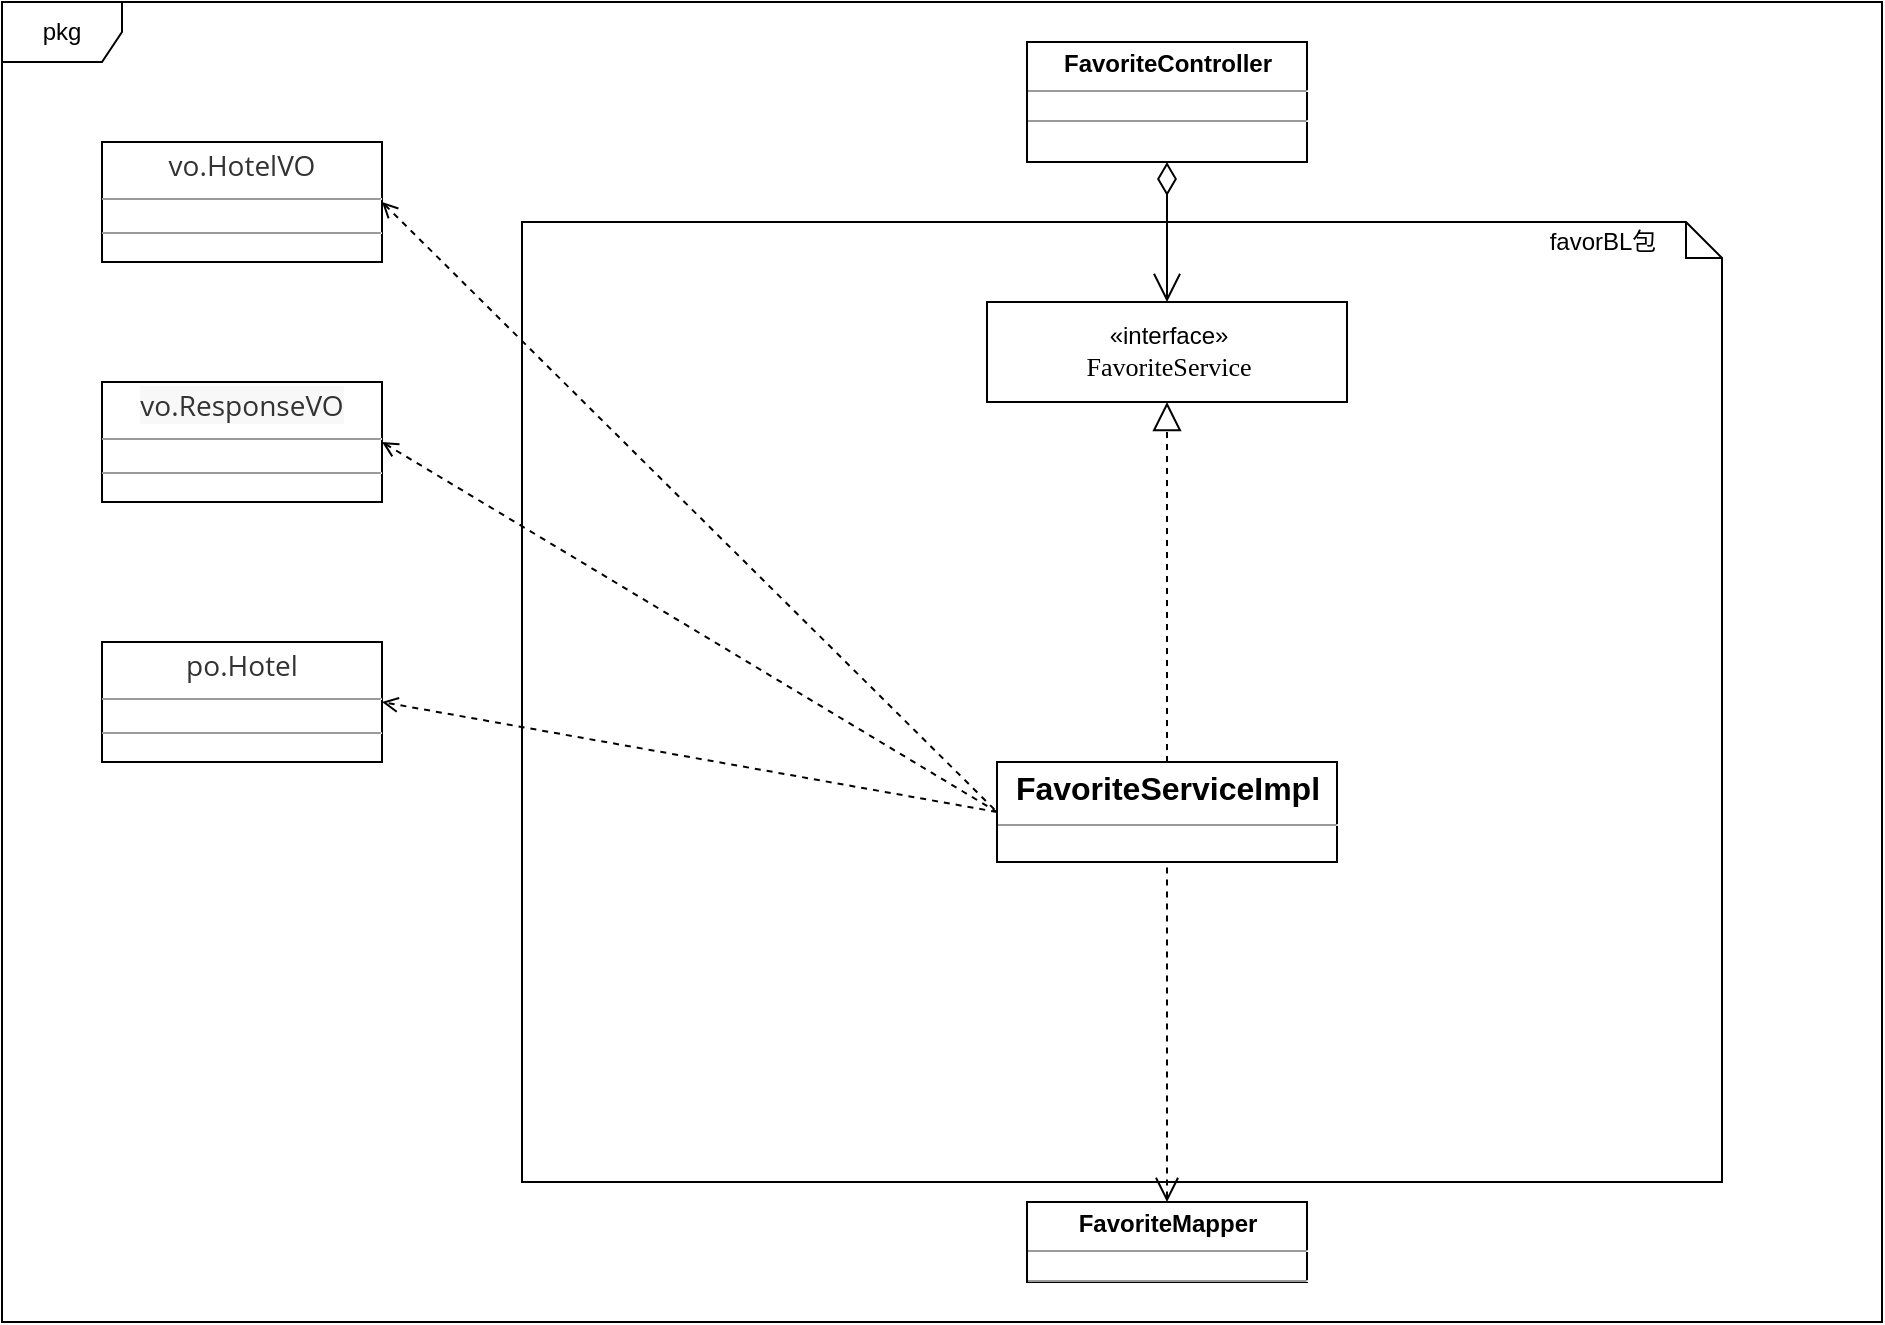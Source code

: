 <mxfile version="13.1.3" type="device"><diagram id="IK6v0A8cggUjsMmJ_jeH" name="第 1 页"><mxGraphModel dx="1298" dy="762" grid="1" gridSize="10" guides="1" tooltips="1" connect="1" arrows="1" fold="1" page="1" pageScale="1" pageWidth="1169" pageHeight="1654" math="0" shadow="0"><root><mxCell id="0"/><mxCell id="1" parent="0"/><mxCell id="ep7EXKzI7BXmX7guFsFO-80" value="pkg" style="shape=umlFrame;whiteSpace=wrap;html=1;" vertex="1" parent="1"><mxGeometry x="430" y="120" width="940" height="660" as="geometry"/></mxCell><mxCell id="ep7EXKzI7BXmX7guFsFO-81" value="" style="shape=note;whiteSpace=wrap;html=1;size=18;verticalAlign=top;align=left;spacingTop=-6;fontColor=none;" vertex="1" parent="1"><mxGeometry x="690" y="230" width="600" height="480" as="geometry"/></mxCell><mxCell id="ep7EXKzI7BXmX7guFsFO-82" value="&lt;p style=&quot;margin: 0px ; margin-top: 4px ; text-align: center&quot;&gt;&lt;b&gt;FavoriteController&lt;/b&gt;&lt;/p&gt;&lt;hr size=&quot;1&quot;&gt;&lt;div style=&quot;height: 2px&quot;&gt;&lt;/div&gt;&lt;hr size=&quot;1&quot;&gt;&lt;div style=&quot;height: 2px&quot;&gt;&lt;/div&gt;" style="verticalAlign=top;align=left;overflow=fill;fontSize=12;fontFamily=Helvetica;html=1;" vertex="1" parent="1"><mxGeometry x="942.5" y="140" width="140" height="60" as="geometry"/></mxCell><mxCell id="ep7EXKzI7BXmX7guFsFO-89" value="«interface»&lt;br&gt;&lt;font face=&quot;consolas&quot;&gt;&lt;span style=&quot;font-size: 13.067px ; background-color: rgb(255 , 255 , 255)&quot;&gt;FavoriteService&lt;/span&gt;&lt;/font&gt;" style="html=1;fontColor=none;" vertex="1" parent="1"><mxGeometry x="922.5" y="270" width="180" height="50" as="geometry"/></mxCell><mxCell id="ep7EXKzI7BXmX7guFsFO-90" value="&lt;p style=&quot;margin: 4px 0px 0px ; text-align: center ; font-size: 14px&quot;&gt;&lt;font style=&quot;font-size: 14px&quot;&gt;&lt;span style=&quot;color: rgb(51 , 51 , 51) ; font-family: &amp;#34;open sans&amp;#34; , &amp;#34;clear sans&amp;#34; , &amp;#34;helvetica neue&amp;#34; , &amp;#34;helvetica&amp;#34; , &amp;#34;arial&amp;#34; , sans-serif ; text-align: left ; white-space: pre-wrap ; background-color: rgb(248 , 248 , 248)&quot;&gt;vo.ResponseVO&lt;/span&gt;&lt;br&gt;&lt;/font&gt;&lt;/p&gt;&lt;hr size=&quot;1&quot; style=&quot;font-size: 14px&quot;&gt;&lt;div style=&quot;height: 2px ; font-size: 14px&quot;&gt;&lt;/div&gt;&lt;hr size=&quot;1&quot; style=&quot;font-size: 14px&quot;&gt;&lt;div style=&quot;height: 2px ; font-size: 14px&quot;&gt;&lt;/div&gt;" style="verticalAlign=top;align=left;overflow=fill;fontSize=12;fontFamily=Helvetica;html=1;" vertex="1" parent="1"><mxGeometry x="480" y="310" width="140" height="60" as="geometry"/></mxCell><mxCell id="ep7EXKzI7BXmX7guFsFO-92" value="&lt;p style=&quot;margin: 4px 0px 0px ; text-align: center ; font-size: 14px&quot;&gt;&lt;font style=&quot;font-size: 14px&quot;&gt;&lt;span style=&quot;color: rgb(51 , 51 , 51) ; font-family: &amp;#34;open sans&amp;#34; , &amp;#34;clear sans&amp;#34; , &amp;#34;helvetica neue&amp;#34; , &amp;#34;helvetica&amp;#34; , &amp;#34;arial&amp;#34; , sans-serif ; text-align: left ; white-space: pre-wrap ; background-color: rgb(255 , 255 , 255)&quot;&gt;vo.HotelVO&lt;/span&gt;&lt;br&gt;&lt;/font&gt;&lt;/p&gt;&lt;hr size=&quot;1&quot; style=&quot;font-size: 14px&quot;&gt;&lt;div style=&quot;height: 2px ; font-size: 14px&quot;&gt;&lt;/div&gt;&lt;hr size=&quot;1&quot; style=&quot;font-size: 14px&quot;&gt;&lt;div style=&quot;height: 2px ; font-size: 14px&quot;&gt;&lt;/div&gt;" style="verticalAlign=top;align=left;overflow=fill;fontSize=12;fontFamily=Helvetica;html=1;" vertex="1" parent="1"><mxGeometry x="480" y="190" width="140" height="60" as="geometry"/></mxCell><mxCell id="ep7EXKzI7BXmX7guFsFO-95" value="favorBL包" style="text;html=1;align=center;verticalAlign=middle;resizable=0;points=[];autosize=1;fontColor=none;" vertex="1" parent="1"><mxGeometry x="1195" y="230" width="70" height="20" as="geometry"/></mxCell><mxCell id="ep7EXKzI7BXmX7guFsFO-96" style="edgeStyle=none;rounded=0;orthogonalLoop=1;jettySize=auto;html=0;exitX=0.75;exitY=1;exitDx=0;exitDy=0;fontColor=none;" edge="1" parent="1"><mxGeometry relative="1" as="geometry"><mxPoint x="860" y="520" as="sourcePoint"/><mxPoint x="860" y="520" as="targetPoint"/></mxGeometry></mxCell><mxCell id="ep7EXKzI7BXmX7guFsFO-97" value="1" style="endArrow=open;endSize=12;startArrow=diamondThin;startSize=14;startFill=0;align=left;verticalAlign=bottom;fontColor=none;noLabel=1;entryX=0.5;entryY=0;entryDx=0;entryDy=0;exitX=0.5;exitY=1;exitDx=0;exitDy=0;" edge="1" parent="1" source="ep7EXKzI7BXmX7guFsFO-82" target="ep7EXKzI7BXmX7guFsFO-89"><mxGeometry x="-1" y="3" relative="1" as="geometry"><mxPoint x="970" y="200" as="sourcePoint"/><mxPoint x="1182.5" y="270" as="targetPoint"/></mxGeometry></mxCell><mxCell id="ep7EXKzI7BXmX7guFsFO-115" style="edgeStyle=none;rounded=0;orthogonalLoop=1;jettySize=auto;html=1;exitX=0;exitY=0.5;exitDx=0;exitDy=0;entryX=1;entryY=0.5;entryDx=0;entryDy=0;dashed=1;startArrow=none;startFill=0;endArrow=open;endFill=0;fontSize=12;" edge="1" parent="1" source="ep7EXKzI7BXmX7guFsFO-98" target="ep7EXKzI7BXmX7guFsFO-108"><mxGeometry relative="1" as="geometry"/></mxCell><mxCell id="ep7EXKzI7BXmX7guFsFO-98" value="&lt;p style=&quot;margin: 4px 0px 0px ; text-align: center ; font-size: 16px&quot;&gt;&lt;b&gt;&lt;font style=&quot;font-size: 16px&quot;&gt;FavoriteServiceImpl&lt;/font&gt;&lt;/b&gt;&lt;/p&gt;&lt;hr size=&quot;1&quot; style=&quot;font-size: 16px&quot;&gt;&lt;div style=&quot;height: 2px ; font-size: 16px&quot;&gt;&lt;/div&gt;&lt;hr size=&quot;1&quot; style=&quot;font-size: 16px&quot;&gt;&lt;div style=&quot;height: 2px ; font-size: 16px&quot;&gt;&lt;/div&gt;" style="verticalAlign=top;align=left;overflow=fill;fontSize=12;fontFamily=Helvetica;html=1;" vertex="1" parent="1"><mxGeometry x="927.5" y="500" width="170" height="50" as="geometry"/></mxCell><mxCell id="ep7EXKzI7BXmX7guFsFO-99" value="&lt;p style=&quot;margin: 0px ; margin-top: 4px ; text-align: center&quot;&gt;&lt;b&gt;FavoriteMapper&lt;/b&gt;&lt;/p&gt;&lt;hr size=&quot;1&quot;&gt;&lt;div style=&quot;height: 2px&quot;&gt;&lt;/div&gt;&lt;hr size=&quot;1&quot;&gt;&lt;div style=&quot;height: 2px&quot;&gt;&lt;/div&gt;" style="verticalAlign=top;align=left;overflow=fill;fontSize=12;fontFamily=Helvetica;html=1;" vertex="1" parent="1"><mxGeometry x="942.5" y="720" width="140" height="40" as="geometry"/></mxCell><mxCell id="ep7EXKzI7BXmX7guFsFO-100" value="" style="endArrow=block;dashed=1;html=1;entryX=0.5;entryY=1;entryDx=0;entryDy=0;exitX=0.5;exitY=0;exitDx=0;exitDy=0;startArrow=none;startFill=0;endFill=0;strokeWidth=1;strokeColor=#000000;startSize=6;endSize=12;" edge="1" parent="1" source="ep7EXKzI7BXmX7guFsFO-98" target="ep7EXKzI7BXmX7guFsFO-89"><mxGeometry width="50" height="50" relative="1" as="geometry"><mxPoint x="850" y="530" as="sourcePoint"/><mxPoint x="900" y="480" as="targetPoint"/></mxGeometry></mxCell><mxCell id="ep7EXKzI7BXmX7guFsFO-101" value="" style="endArrow=none;dashed=1;html=1;strokeColor=#000000;strokeWidth=1;exitX=0.5;exitY=0;exitDx=0;exitDy=0;entryX=0.5;entryY=1;entryDx=0;entryDy=0;endFill=0;startArrow=open;startFill=0;endSize=6;startSize=10;" edge="1" parent="1" source="ep7EXKzI7BXmX7guFsFO-99" target="ep7EXKzI7BXmX7guFsFO-98"><mxGeometry width="50" height="50" relative="1" as="geometry"><mxPoint x="850" y="530" as="sourcePoint"/><mxPoint x="900" y="480" as="targetPoint"/></mxGeometry></mxCell><mxCell id="ep7EXKzI7BXmX7guFsFO-104" value="" style="endArrow=none;dashed=1;html=1;strokeColor=#000000;strokeWidth=1;exitX=1;exitY=0.5;exitDx=0;exitDy=0;entryX=0;entryY=0.5;entryDx=0;entryDy=0;startArrow=open;startFill=0;" edge="1" parent="1" source="ep7EXKzI7BXmX7guFsFO-92" target="ep7EXKzI7BXmX7guFsFO-98"><mxGeometry width="50" height="50" relative="1" as="geometry"><mxPoint x="850" y="530" as="sourcePoint"/><mxPoint x="900" y="480" as="targetPoint"/></mxGeometry></mxCell><mxCell id="ep7EXKzI7BXmX7guFsFO-107" value="" style="endArrow=none;dashed=1;html=1;strokeColor=#000000;strokeWidth=1;exitX=1;exitY=0.5;exitDx=0;exitDy=0;startArrow=open;startFill=0;entryX=0;entryY=0.5;entryDx=0;entryDy=0;" edge="1" parent="1" source="ep7EXKzI7BXmX7guFsFO-90" target="ep7EXKzI7BXmX7guFsFO-98"><mxGeometry width="50" height="50" relative="1" as="geometry"><mxPoint x="640" y="260" as="sourcePoint"/><mxPoint x="810" y="520" as="targetPoint"/></mxGeometry></mxCell><mxCell id="ep7EXKzI7BXmX7guFsFO-108" value="&lt;p style=&quot;margin: 4px 0px 0px ; text-align: center ; font-size: 14px&quot;&gt;&lt;font style=&quot;font-size: 14px&quot;&gt;&lt;span style=&quot;color: rgb(51 , 51 , 51) ; font-family: &amp;#34;open sans&amp;#34; , &amp;#34;clear sans&amp;#34; , &amp;#34;helvetica neue&amp;#34; , &amp;#34;helvetica&amp;#34; , &amp;#34;arial&amp;#34; , sans-serif ; text-align: left ; white-space: pre-wrap ; background-color: rgb(255 , 255 , 255)&quot;&gt;po.Hotel&lt;/span&gt;&lt;br&gt;&lt;/font&gt;&lt;/p&gt;&lt;hr size=&quot;1&quot; style=&quot;font-size: 14px&quot;&gt;&lt;div style=&quot;height: 2px ; font-size: 14px&quot;&gt;&lt;/div&gt;&lt;hr size=&quot;1&quot; style=&quot;font-size: 14px&quot;&gt;&lt;div style=&quot;height: 2px ; font-size: 14px&quot;&gt;&lt;/div&gt;" style="verticalAlign=top;align=left;overflow=fill;fontSize=12;fontFamily=Helvetica;html=1;" vertex="1" parent="1"><mxGeometry x="480" y="440" width="140" height="60" as="geometry"/></mxCell></root></mxGraphModel></diagram></mxfile>